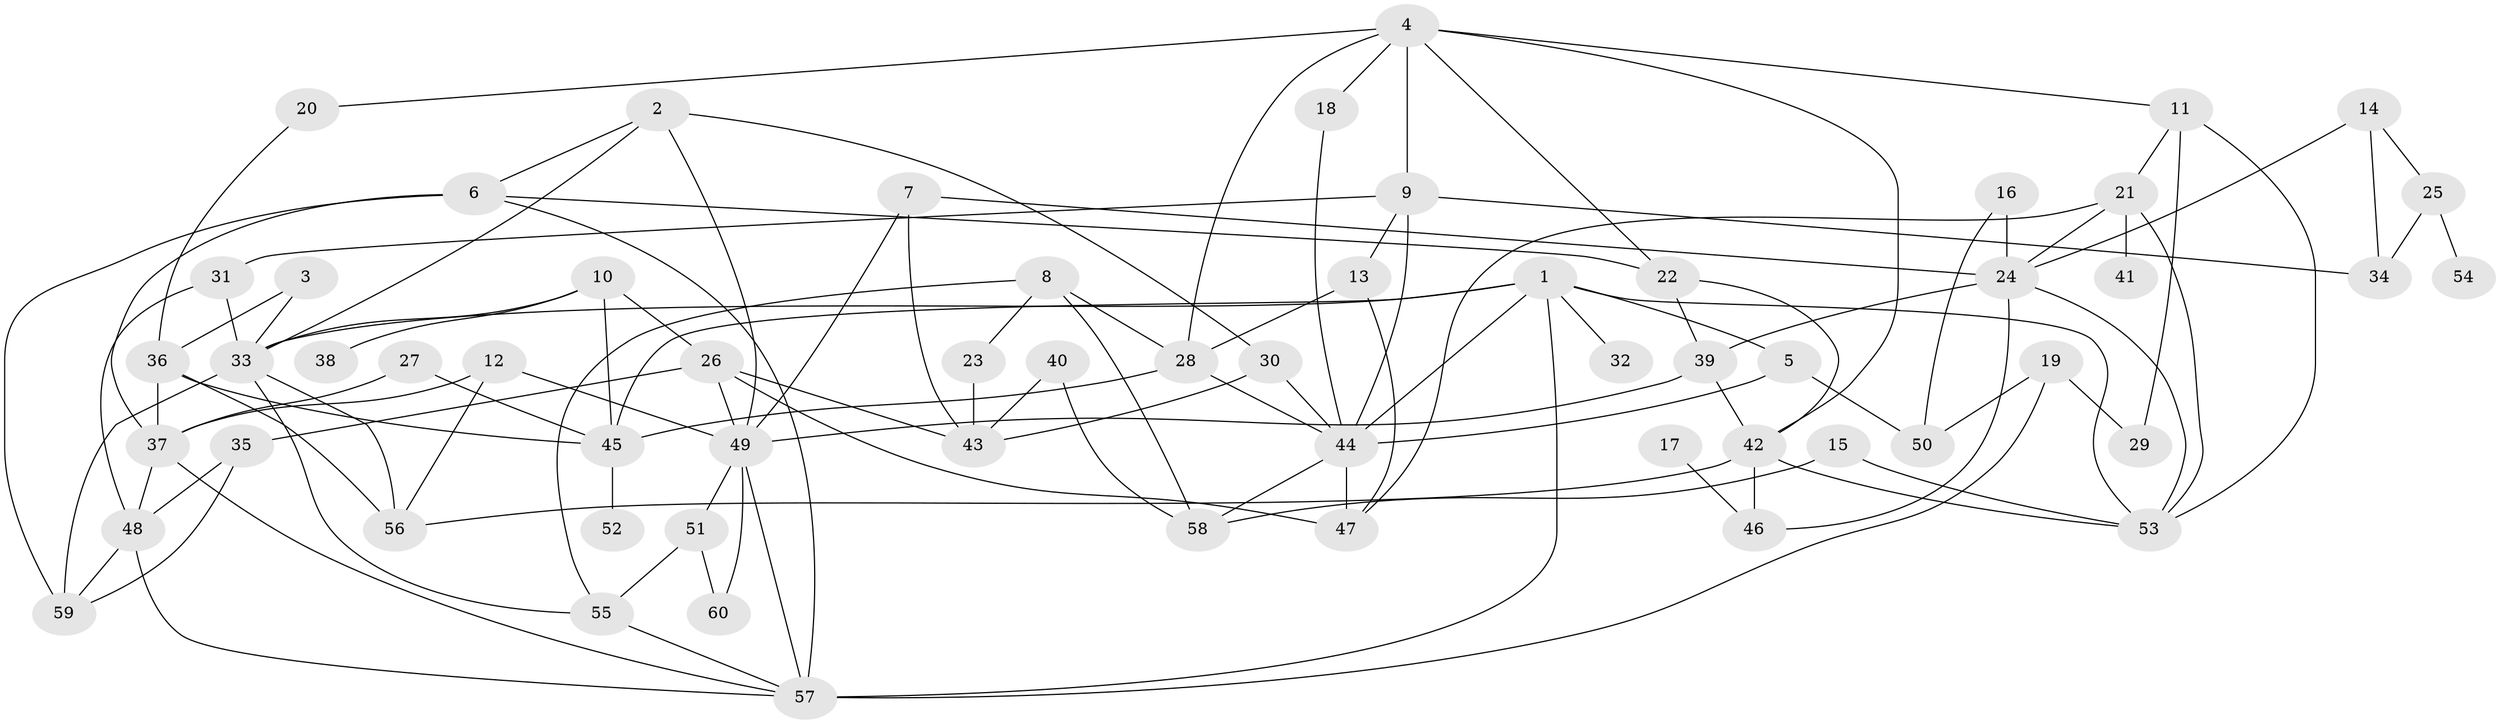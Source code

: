 // original degree distribution, {5: 0.06666666666666667, 4: 0.15833333333333333, 3: 0.36666666666666664, 8: 0.016666666666666666, 7: 0.008333333333333333, 6: 0.016666666666666666, 2: 0.225, 1: 0.14166666666666666}
// Generated by graph-tools (version 1.1) at 2025/25/03/09/25 03:25:32]
// undirected, 60 vertices, 114 edges
graph export_dot {
graph [start="1"]
  node [color=gray90,style=filled];
  1;
  2;
  3;
  4;
  5;
  6;
  7;
  8;
  9;
  10;
  11;
  12;
  13;
  14;
  15;
  16;
  17;
  18;
  19;
  20;
  21;
  22;
  23;
  24;
  25;
  26;
  27;
  28;
  29;
  30;
  31;
  32;
  33;
  34;
  35;
  36;
  37;
  38;
  39;
  40;
  41;
  42;
  43;
  44;
  45;
  46;
  47;
  48;
  49;
  50;
  51;
  52;
  53;
  54;
  55;
  56;
  57;
  58;
  59;
  60;
  1 -- 5 [weight=1.0];
  1 -- 32 [weight=1.0];
  1 -- 33 [weight=1.0];
  1 -- 44 [weight=1.0];
  1 -- 45 [weight=2.0];
  1 -- 53 [weight=1.0];
  1 -- 57 [weight=1.0];
  2 -- 6 [weight=1.0];
  2 -- 30 [weight=1.0];
  2 -- 33 [weight=1.0];
  2 -- 49 [weight=1.0];
  3 -- 33 [weight=1.0];
  3 -- 36 [weight=1.0];
  4 -- 9 [weight=1.0];
  4 -- 11 [weight=1.0];
  4 -- 18 [weight=1.0];
  4 -- 20 [weight=1.0];
  4 -- 22 [weight=1.0];
  4 -- 28 [weight=1.0];
  4 -- 42 [weight=1.0];
  5 -- 44 [weight=1.0];
  5 -- 50 [weight=1.0];
  6 -- 22 [weight=1.0];
  6 -- 37 [weight=1.0];
  6 -- 57 [weight=1.0];
  6 -- 59 [weight=1.0];
  7 -- 24 [weight=1.0];
  7 -- 43 [weight=1.0];
  7 -- 49 [weight=1.0];
  8 -- 23 [weight=1.0];
  8 -- 28 [weight=1.0];
  8 -- 55 [weight=1.0];
  8 -- 58 [weight=1.0];
  9 -- 13 [weight=1.0];
  9 -- 31 [weight=1.0];
  9 -- 34 [weight=1.0];
  9 -- 44 [weight=1.0];
  10 -- 26 [weight=1.0];
  10 -- 33 [weight=1.0];
  10 -- 38 [weight=1.0];
  10 -- 45 [weight=1.0];
  11 -- 21 [weight=1.0];
  11 -- 29 [weight=1.0];
  11 -- 53 [weight=1.0];
  12 -- 37 [weight=1.0];
  12 -- 49 [weight=1.0];
  12 -- 56 [weight=1.0];
  13 -- 28 [weight=1.0];
  13 -- 47 [weight=1.0];
  14 -- 24 [weight=1.0];
  14 -- 25 [weight=1.0];
  14 -- 34 [weight=1.0];
  15 -- 53 [weight=1.0];
  15 -- 58 [weight=1.0];
  16 -- 24 [weight=1.0];
  16 -- 50 [weight=1.0];
  17 -- 46 [weight=1.0];
  18 -- 44 [weight=1.0];
  19 -- 29 [weight=1.0];
  19 -- 50 [weight=1.0];
  19 -- 57 [weight=1.0];
  20 -- 36 [weight=1.0];
  21 -- 24 [weight=1.0];
  21 -- 41 [weight=1.0];
  21 -- 47 [weight=1.0];
  21 -- 53 [weight=1.0];
  22 -- 39 [weight=1.0];
  22 -- 42 [weight=1.0];
  23 -- 43 [weight=1.0];
  24 -- 39 [weight=1.0];
  24 -- 46 [weight=1.0];
  24 -- 53 [weight=1.0];
  25 -- 34 [weight=1.0];
  25 -- 54 [weight=1.0];
  26 -- 35 [weight=1.0];
  26 -- 43 [weight=1.0];
  26 -- 47 [weight=1.0];
  26 -- 49 [weight=1.0];
  27 -- 37 [weight=1.0];
  27 -- 45 [weight=1.0];
  28 -- 44 [weight=1.0];
  28 -- 45 [weight=1.0];
  30 -- 43 [weight=1.0];
  30 -- 44 [weight=1.0];
  31 -- 33 [weight=1.0];
  31 -- 48 [weight=1.0];
  33 -- 55 [weight=1.0];
  33 -- 56 [weight=2.0];
  33 -- 59 [weight=1.0];
  35 -- 48 [weight=1.0];
  35 -- 59 [weight=1.0];
  36 -- 37 [weight=1.0];
  36 -- 45 [weight=1.0];
  36 -- 56 [weight=1.0];
  37 -- 48 [weight=1.0];
  37 -- 57 [weight=1.0];
  39 -- 42 [weight=1.0];
  39 -- 49 [weight=1.0];
  40 -- 43 [weight=1.0];
  40 -- 58 [weight=1.0];
  42 -- 46 [weight=1.0];
  42 -- 53 [weight=1.0];
  42 -- 56 [weight=1.0];
  44 -- 47 [weight=2.0];
  44 -- 58 [weight=1.0];
  45 -- 52 [weight=1.0];
  48 -- 57 [weight=1.0];
  48 -- 59 [weight=1.0];
  49 -- 51 [weight=1.0];
  49 -- 57 [weight=1.0];
  49 -- 60 [weight=1.0];
  51 -- 55 [weight=1.0];
  51 -- 60 [weight=1.0];
  55 -- 57 [weight=1.0];
}
